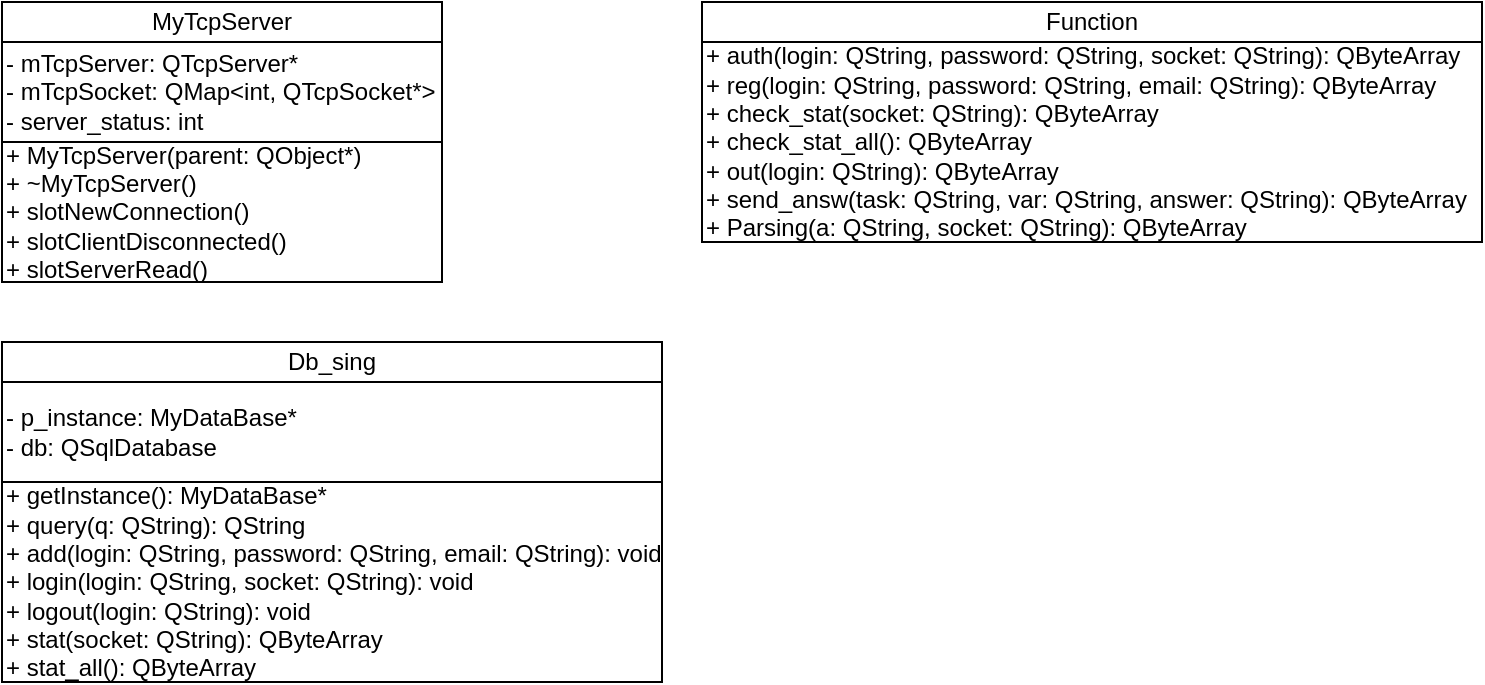 <mxfile version="24.8.3">
  <diagram name="Страница — 1" id="6JygPWgWs-crQrJny-IM">
    <mxGraphModel dx="1195" dy="615" grid="1" gridSize="10" guides="1" tooltips="1" connect="1" arrows="1" fold="1" page="1" pageScale="1" pageWidth="827" pageHeight="1169" math="0" shadow="0">
      <root>
        <mxCell id="0" />
        <mxCell id="1" parent="0" />
        <mxCell id="TBTGlxb769zPqR5EU0-j-6" value="MyTcpServer" style="html=1;whiteSpace=wrap;" vertex="1" parent="1">
          <mxGeometry x="10" y="10" width="220" height="20" as="geometry" />
        </mxCell>
        <mxCell id="TBTGlxb769zPqR5EU0-j-7" value="- mTcpServer: QTcpServer*&amp;nbsp;&lt;div&gt;- mTcpSocket: QMap&amp;lt;int, QTcpSocket*&amp;gt;&lt;div&gt;&lt;span style=&quot;background-color: initial;&quot;&gt;- server_status: int&lt;/span&gt;&lt;/div&gt;&lt;/div&gt;" style="html=1;whiteSpace=wrap;align=left;" vertex="1" parent="1">
          <mxGeometry x="10" y="30" width="220" height="50" as="geometry" />
        </mxCell>
        <mxCell id="TBTGlxb769zPqR5EU0-j-8" value="+ MyTcpServer(parent: QObject*)&lt;div&gt;+ ~MyTcpServer()&lt;div&gt;+ slotNewConnection()&lt;div&gt;+ slotClientDisconnected()&lt;div&gt;+ slotServerRead()&lt;/div&gt;&lt;/div&gt;&lt;/div&gt;&lt;/div&gt;" style="html=1;whiteSpace=wrap;align=left;" vertex="1" parent="1">
          <mxGeometry x="10" y="80" width="220" height="70" as="geometry" />
        </mxCell>
        <mxCell id="TBTGlxb769zPqR5EU0-j-9" value="Function" style="html=1;whiteSpace=wrap;" vertex="1" parent="1">
          <mxGeometry x="360" y="10" width="390" height="20" as="geometry" />
        </mxCell>
        <mxCell id="TBTGlxb769zPqR5EU0-j-10" value="+ auth(login: QString, password: QString, socket: QString): QByteArray&lt;div&gt;+ reg(login: QString, password: QString, email: QString): QByteArray&lt;/div&gt;&lt;div&gt;+ check_stat(socket: QString): QByteArray&lt;/div&gt;&lt;div&gt;+ check_stat_all(): QByteArray&lt;/div&gt;&lt;div&gt;+ out(login: QString): QByteArray&lt;/div&gt;&lt;div&gt;+ send_answ(task: QString, var: QString, answer: QString): QByteArray&lt;/div&gt;&lt;div&gt;+ Parsing(a: QString, socket: QString): QByteArray&lt;/div&gt;" style="html=1;whiteSpace=wrap;align=left;" vertex="1" parent="1">
          <mxGeometry x="360" y="30" width="390" height="100" as="geometry" />
        </mxCell>
        <mxCell id="TBTGlxb769zPqR5EU0-j-12" value="Db_sing" style="html=1;whiteSpace=wrap;" vertex="1" parent="1">
          <mxGeometry x="10" y="180" width="330" height="20" as="geometry" />
        </mxCell>
        <mxCell id="TBTGlxb769zPqR5EU0-j-13" value="- p_instance: MyDataBase*&lt;div&gt;- db: QSqlDatabase&lt;/div&gt;" style="html=1;whiteSpace=wrap;align=left;" vertex="1" parent="1">
          <mxGeometry x="10" y="200" width="330" height="50" as="geometry" />
        </mxCell>
        <mxCell id="TBTGlxb769zPqR5EU0-j-14" value="+ getInstance(): MyDataBase*&lt;div&gt;+ query(q: QString): QString&lt;/div&gt;&lt;div&gt;+ add(login: QString, password: QString, email: QString): void&lt;/div&gt;&lt;div&gt;+ login(login: QString, socket: QString): void&lt;/div&gt;&lt;div&gt;+ logout(login: QString): void&lt;/div&gt;&lt;div&gt;+ stat(socket: QString): QByteArray&lt;/div&gt;&lt;div&gt;+ stat_all(): QByteArray&lt;/div&gt;" style="html=1;whiteSpace=wrap;align=left;" vertex="1" parent="1">
          <mxGeometry x="10" y="250" width="330" height="100" as="geometry" />
        </mxCell>
      </root>
    </mxGraphModel>
  </diagram>
</mxfile>
